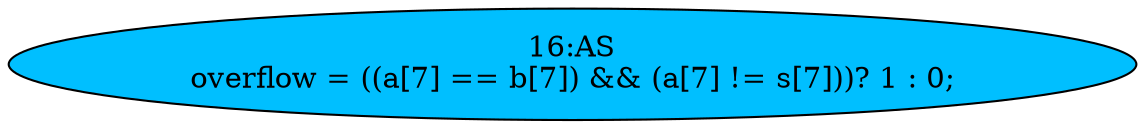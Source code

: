 strict digraph "" {
	node [label="\N"];
	"16:AS"	[ast="<pyverilog.vparser.ast.Assign object at 0x7fbc9d8a63d0>",
		def_var="['overflow']",
		fillcolor=deepskyblue,
		label="16:AS
overflow = ((a[7] == b[7]) && (a[7] != s[7]))? 1 : 0;",
		statements="[]",
		style=filled,
		typ=Assign,
		use_var="['a', 'b', 'a', 's']"];
}
